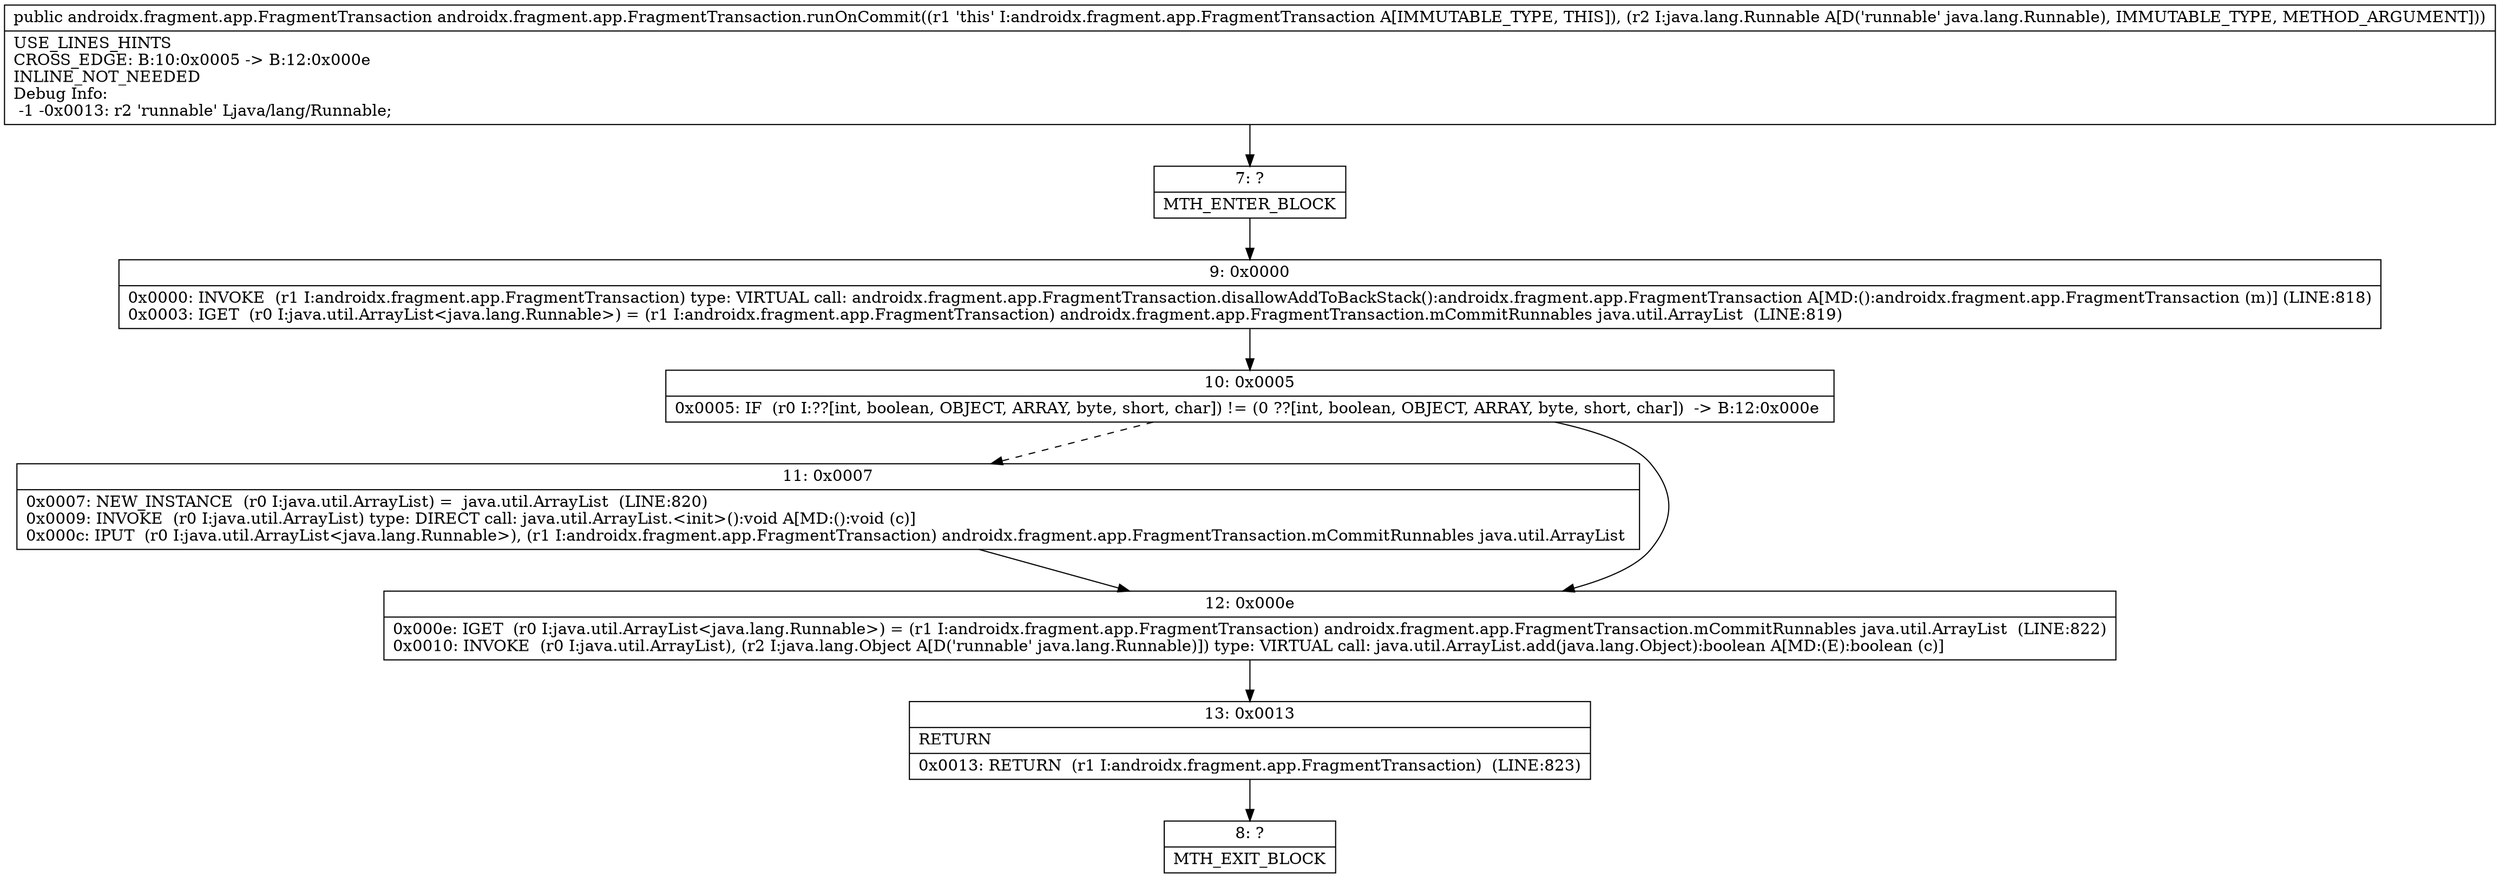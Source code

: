 digraph "CFG forandroidx.fragment.app.FragmentTransaction.runOnCommit(Ljava\/lang\/Runnable;)Landroidx\/fragment\/app\/FragmentTransaction;" {
Node_7 [shape=record,label="{7\:\ ?|MTH_ENTER_BLOCK\l}"];
Node_9 [shape=record,label="{9\:\ 0x0000|0x0000: INVOKE  (r1 I:androidx.fragment.app.FragmentTransaction) type: VIRTUAL call: androidx.fragment.app.FragmentTransaction.disallowAddToBackStack():androidx.fragment.app.FragmentTransaction A[MD:():androidx.fragment.app.FragmentTransaction (m)] (LINE:818)\l0x0003: IGET  (r0 I:java.util.ArrayList\<java.lang.Runnable\>) = (r1 I:androidx.fragment.app.FragmentTransaction) androidx.fragment.app.FragmentTransaction.mCommitRunnables java.util.ArrayList  (LINE:819)\l}"];
Node_10 [shape=record,label="{10\:\ 0x0005|0x0005: IF  (r0 I:??[int, boolean, OBJECT, ARRAY, byte, short, char]) != (0 ??[int, boolean, OBJECT, ARRAY, byte, short, char])  \-\> B:12:0x000e \l}"];
Node_11 [shape=record,label="{11\:\ 0x0007|0x0007: NEW_INSTANCE  (r0 I:java.util.ArrayList) =  java.util.ArrayList  (LINE:820)\l0x0009: INVOKE  (r0 I:java.util.ArrayList) type: DIRECT call: java.util.ArrayList.\<init\>():void A[MD:():void (c)]\l0x000c: IPUT  (r0 I:java.util.ArrayList\<java.lang.Runnable\>), (r1 I:androidx.fragment.app.FragmentTransaction) androidx.fragment.app.FragmentTransaction.mCommitRunnables java.util.ArrayList \l}"];
Node_12 [shape=record,label="{12\:\ 0x000e|0x000e: IGET  (r0 I:java.util.ArrayList\<java.lang.Runnable\>) = (r1 I:androidx.fragment.app.FragmentTransaction) androidx.fragment.app.FragmentTransaction.mCommitRunnables java.util.ArrayList  (LINE:822)\l0x0010: INVOKE  (r0 I:java.util.ArrayList), (r2 I:java.lang.Object A[D('runnable' java.lang.Runnable)]) type: VIRTUAL call: java.util.ArrayList.add(java.lang.Object):boolean A[MD:(E):boolean (c)]\l}"];
Node_13 [shape=record,label="{13\:\ 0x0013|RETURN\l|0x0013: RETURN  (r1 I:androidx.fragment.app.FragmentTransaction)  (LINE:823)\l}"];
Node_8 [shape=record,label="{8\:\ ?|MTH_EXIT_BLOCK\l}"];
MethodNode[shape=record,label="{public androidx.fragment.app.FragmentTransaction androidx.fragment.app.FragmentTransaction.runOnCommit((r1 'this' I:androidx.fragment.app.FragmentTransaction A[IMMUTABLE_TYPE, THIS]), (r2 I:java.lang.Runnable A[D('runnable' java.lang.Runnable), IMMUTABLE_TYPE, METHOD_ARGUMENT]))  | USE_LINES_HINTS\lCROSS_EDGE: B:10:0x0005 \-\> B:12:0x000e\lINLINE_NOT_NEEDED\lDebug Info:\l  \-1 \-0x0013: r2 'runnable' Ljava\/lang\/Runnable;\l}"];
MethodNode -> Node_7;Node_7 -> Node_9;
Node_9 -> Node_10;
Node_10 -> Node_11[style=dashed];
Node_10 -> Node_12;
Node_11 -> Node_12;
Node_12 -> Node_13;
Node_13 -> Node_8;
}

